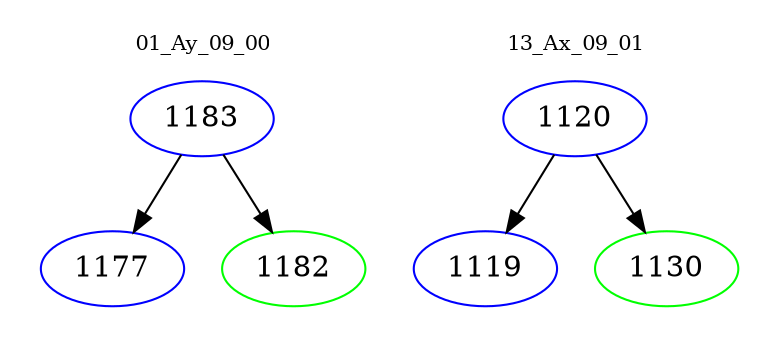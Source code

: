 digraph{
subgraph cluster_0 {
color = white
label = "01_Ay_09_00";
fontsize=10;
T0_1183 [label="1183", color="blue"]
T0_1183 -> T0_1177 [color="black"]
T0_1177 [label="1177", color="blue"]
T0_1183 -> T0_1182 [color="black"]
T0_1182 [label="1182", color="green"]
}
subgraph cluster_1 {
color = white
label = "13_Ax_09_01";
fontsize=10;
T1_1120 [label="1120", color="blue"]
T1_1120 -> T1_1119 [color="black"]
T1_1119 [label="1119", color="blue"]
T1_1120 -> T1_1130 [color="black"]
T1_1130 [label="1130", color="green"]
}
}
